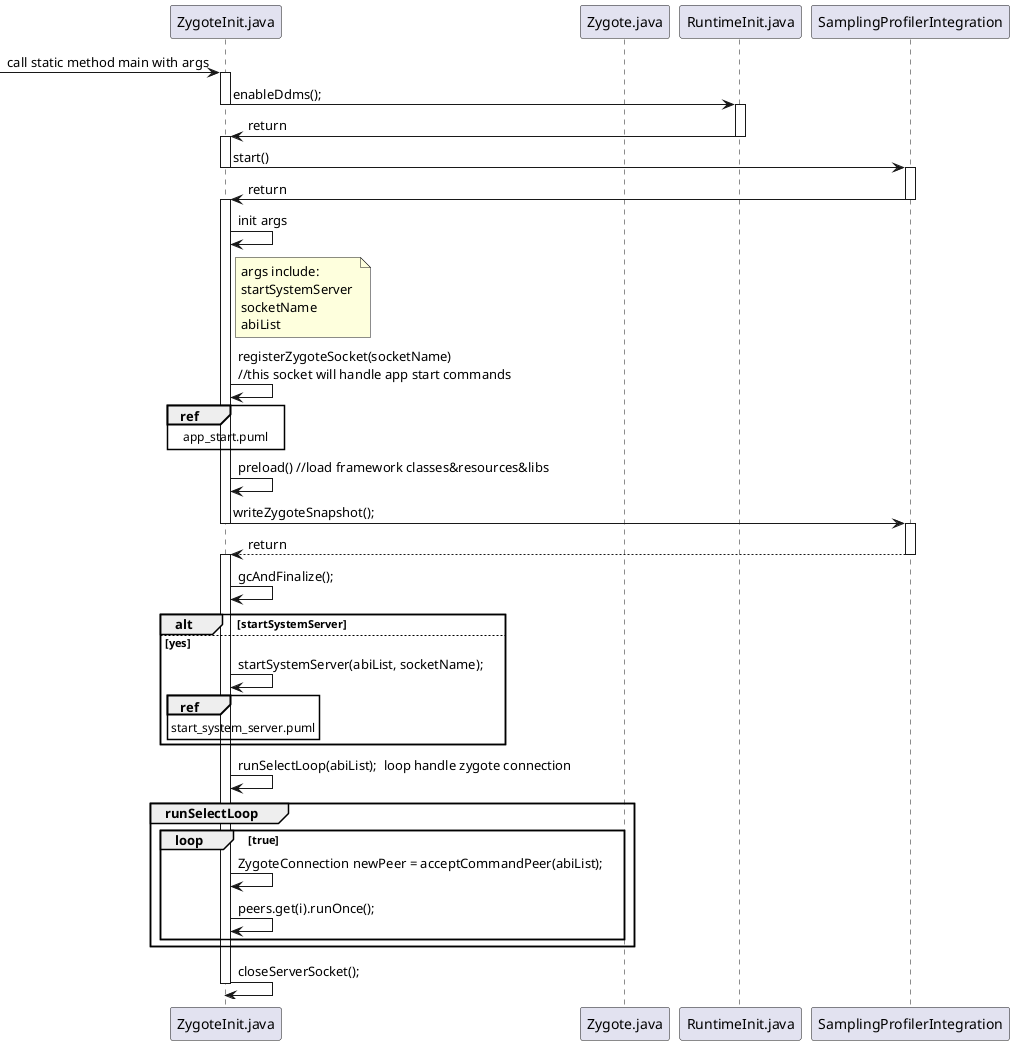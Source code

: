 @startuml

participant ZygoteInit as "ZygoteInit.java"
participant Zygote as "Zygote.java"
participant RuntimeInit as "RuntimeInit.java"



-> ZygoteInit : call static method main with args
activate ZygoteInit
ZygoteInit -> RuntimeInit : enableDdms();
deactivate ZygoteInit

activate RuntimeInit
RuntimeInit -> ZygoteInit : return
deactivate RuntimeInit

activate ZygoteInit
ZygoteInit -> SamplingProfilerIntegration : start()
deactivate ZygoteInit

activate SamplingProfilerIntegration
SamplingProfilerIntegration -> ZygoteInit : return
deactivate SamplingProfilerIntegration


activate ZygoteInit
ZygoteInit -> ZygoteInit : init args
note right of ZygoteInit : args include: \nstartSystemServer \nsocketName \nabiList

ZygoteInit -> ZygoteInit : registerZygoteSocket(socketName)\
\n//this socket will handle app start commands

ref over ZygoteInit: app_start.puml

ZygoteInit -> ZygoteInit : preload() //load framework classes&resources&libs
ZygoteInit -> SamplingProfilerIntegration : writeZygoteSnapshot();
deactivate ZygoteInit

activate SamplingProfilerIntegration
SamplingProfilerIntegration --> ZygoteInit : return
deactivate SamplingProfilerIntegration

activate ZygoteInit
ZygoteInit -> ZygoteInit : gcAndFinalize();

alt startSystemServer
else yes
ZygoteInit -> ZygoteInit : startSystemServer(abiList, socketName);

ref over ZygoteInit : start_system_server.puml
end

ZygoteInit -> ZygoteInit : runSelectLoop(abiList);  loop handle zygote connection

group runSelectLoop
    loop true
        ZygoteInit -> ZygoteInit : ZygoteConnection newPeer = acceptCommandPeer(abiList);
        ZygoteInit -> ZygoteInit : peers.get(i).runOnce();
    end
end

ZygoteInit -> ZygoteInit : closeServerSocket();

deactivate ZygoteInit
@enduml